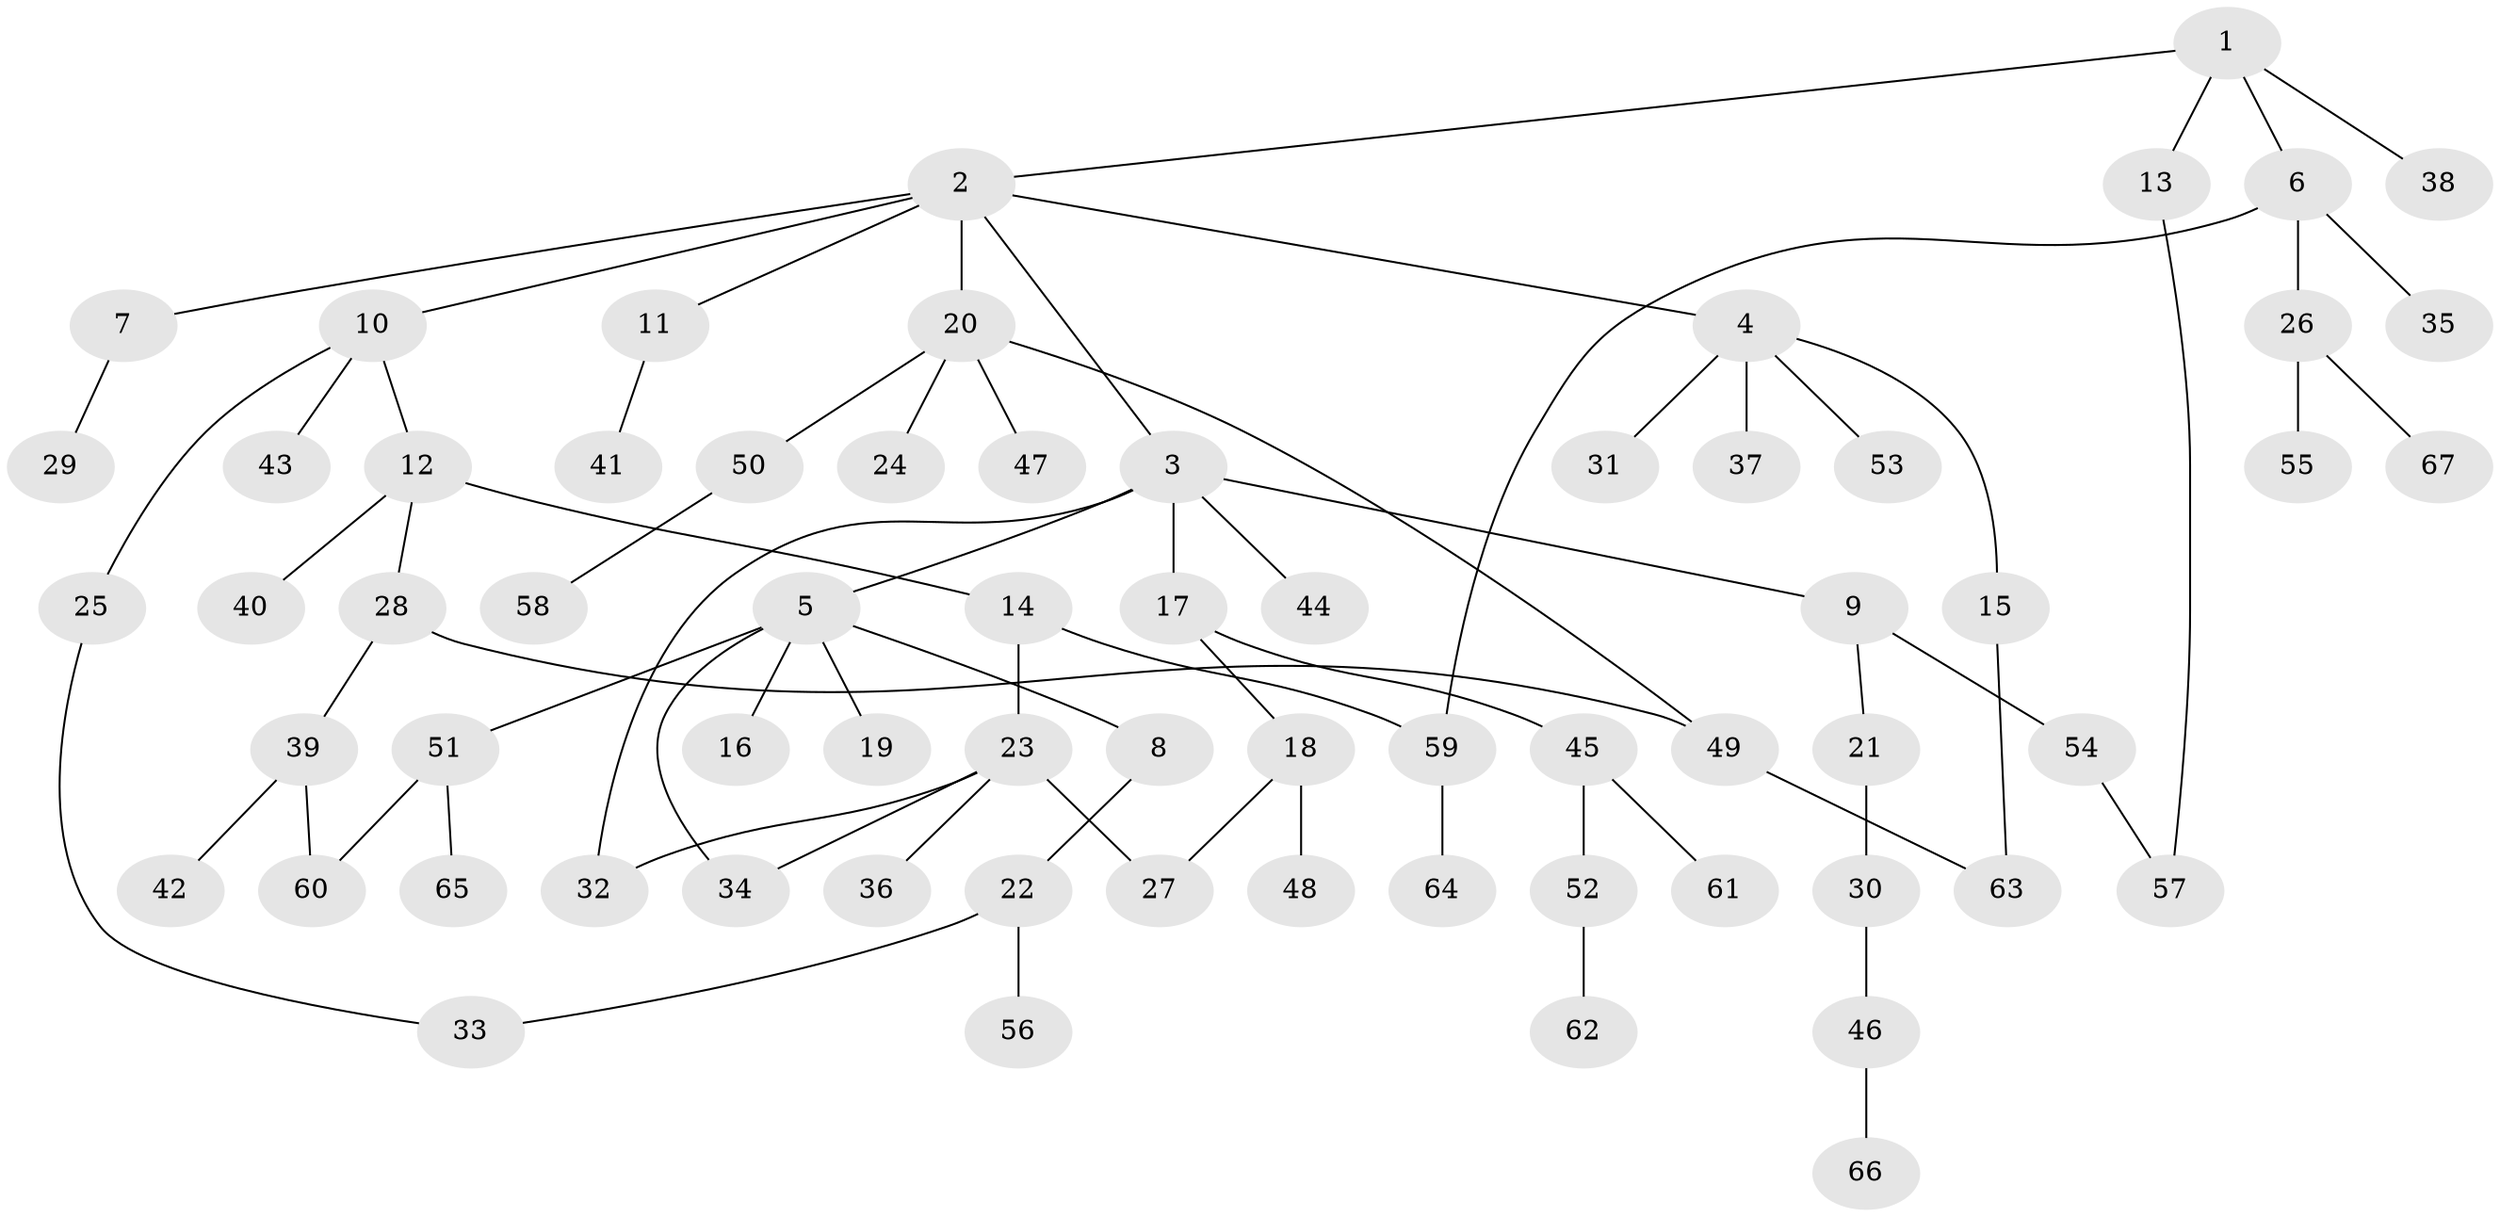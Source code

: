 // coarse degree distribution, {3: 0.17857142857142858, 7: 0.03571428571428571, 4: 0.10714285714285714, 2: 0.39285714285714285, 1: 0.21428571428571427, 5: 0.07142857142857142}
// Generated by graph-tools (version 1.1) at 2025/48/03/04/25 22:48:40]
// undirected, 67 vertices, 75 edges
graph export_dot {
  node [color=gray90,style=filled];
  1;
  2;
  3;
  4;
  5;
  6;
  7;
  8;
  9;
  10;
  11;
  12;
  13;
  14;
  15;
  16;
  17;
  18;
  19;
  20;
  21;
  22;
  23;
  24;
  25;
  26;
  27;
  28;
  29;
  30;
  31;
  32;
  33;
  34;
  35;
  36;
  37;
  38;
  39;
  40;
  41;
  42;
  43;
  44;
  45;
  46;
  47;
  48;
  49;
  50;
  51;
  52;
  53;
  54;
  55;
  56;
  57;
  58;
  59;
  60;
  61;
  62;
  63;
  64;
  65;
  66;
  67;
  1 -- 2;
  1 -- 6;
  1 -- 13;
  1 -- 38;
  2 -- 3;
  2 -- 4;
  2 -- 7;
  2 -- 10;
  2 -- 11;
  2 -- 20;
  3 -- 5;
  3 -- 9;
  3 -- 17;
  3 -- 44;
  3 -- 32;
  4 -- 15;
  4 -- 31;
  4 -- 37;
  4 -- 53;
  5 -- 8;
  5 -- 16;
  5 -- 19;
  5 -- 51;
  5 -- 34;
  6 -- 26;
  6 -- 35;
  6 -- 59;
  7 -- 29;
  8 -- 22;
  9 -- 21;
  9 -- 54;
  10 -- 12;
  10 -- 25;
  10 -- 43;
  11 -- 41;
  12 -- 14;
  12 -- 28;
  12 -- 40;
  13 -- 57;
  14 -- 23;
  14 -- 59;
  15 -- 63;
  17 -- 18;
  17 -- 45;
  18 -- 48;
  18 -- 27;
  20 -- 24;
  20 -- 47;
  20 -- 49;
  20 -- 50;
  21 -- 30;
  22 -- 56;
  22 -- 33;
  23 -- 27;
  23 -- 32;
  23 -- 34;
  23 -- 36;
  25 -- 33;
  26 -- 55;
  26 -- 67;
  28 -- 39;
  28 -- 49;
  30 -- 46;
  39 -- 42;
  39 -- 60;
  45 -- 52;
  45 -- 61;
  46 -- 66;
  49 -- 63;
  50 -- 58;
  51 -- 65;
  51 -- 60;
  52 -- 62;
  54 -- 57;
  59 -- 64;
}
